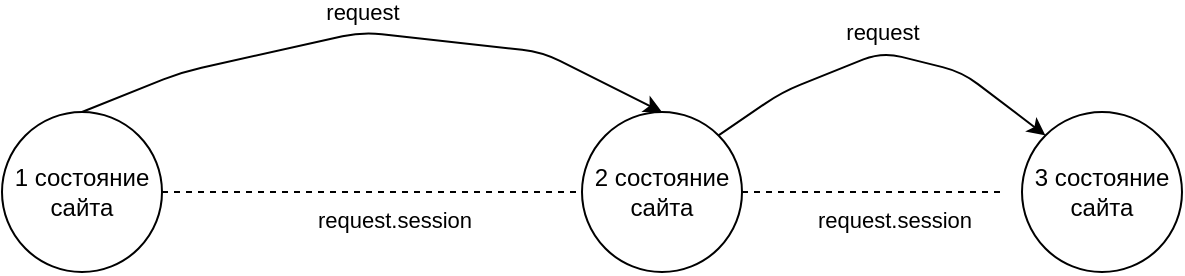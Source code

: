 <mxfile>
    <diagram id="dzWjHPRV0-g3cXjGTGcv" name="Страница 1">
        <mxGraphModel dx="572" dy="563" grid="1" gridSize="10" guides="1" tooltips="1" connect="1" arrows="1" fold="1" page="1" pageScale="1" pageWidth="827" pageHeight="1169" math="0" shadow="0">
            <root>
                <mxCell id="0"/>
                <mxCell id="1" parent="0"/>
                <mxCell id="4" style="edgeStyle=none;html=1;entryX=0.5;entryY=0;entryDx=0;entryDy=0;exitX=0.5;exitY=0;exitDx=0;exitDy=0;" edge="1" parent="1" source="2" target="3">
                    <mxGeometry relative="1" as="geometry">
                        <Array as="points">
                            <mxPoint x="150" y="210"/>
                            <mxPoint x="240" y="190"/>
                            <mxPoint x="330" y="200"/>
                        </Array>
                    </mxGeometry>
                </mxCell>
                <mxCell id="5" value="request" style="edgeLabel;html=1;align=center;verticalAlign=middle;resizable=0;points=[];" vertex="1" connectable="0" parent="4">
                    <mxGeometry x="0.151" y="-1" relative="1" as="geometry">
                        <mxPoint x="-29" y="-14" as="offset"/>
                    </mxGeometry>
                </mxCell>
                <mxCell id="2" value="1 состояние сайта" style="ellipse;whiteSpace=wrap;html=1;aspect=fixed;" vertex="1" parent="1">
                    <mxGeometry x="60" y="230" width="80" height="80" as="geometry"/>
                </mxCell>
                <mxCell id="3" value="2 состояние сайта" style="ellipse;whiteSpace=wrap;html=1;aspect=fixed;" vertex="1" parent="1">
                    <mxGeometry x="350" y="230" width="80" height="80" as="geometry"/>
                </mxCell>
                <mxCell id="6" value="request.session" style="edgeLabel;html=1;align=center;verticalAlign=middle;resizable=0;points=[];" vertex="1" connectable="0" parent="1">
                    <mxGeometry x="249.998" y="259.995" as="geometry">
                        <mxPoint x="6" y="24" as="offset"/>
                    </mxGeometry>
                </mxCell>
                <mxCell id="7" value="" style="endArrow=none;dashed=1;html=1;exitX=1;exitY=0.5;exitDx=0;exitDy=0;entryX=0;entryY=0.5;entryDx=0;entryDy=0;" edge="1" parent="1" source="2" target="3">
                    <mxGeometry width="50" height="50" relative="1" as="geometry">
                        <mxPoint x="270" y="310" as="sourcePoint"/>
                        <mxPoint x="320" y="260" as="targetPoint"/>
                        <Array as="points"/>
                    </mxGeometry>
                </mxCell>
                <mxCell id="8" value="3 состояние сайта" style="ellipse;whiteSpace=wrap;html=1;aspect=fixed;" vertex="1" parent="1">
                    <mxGeometry x="570" y="230" width="80" height="80" as="geometry"/>
                </mxCell>
                <mxCell id="9" value="" style="endArrow=none;dashed=1;html=1;exitX=1;exitY=0.5;exitDx=0;exitDy=0;" edge="1" parent="1" source="3">
                    <mxGeometry width="50" height="50" relative="1" as="geometry">
                        <mxPoint x="430" y="269.5" as="sourcePoint"/>
                        <mxPoint x="560" y="270" as="targetPoint"/>
                        <Array as="points"/>
                    </mxGeometry>
                </mxCell>
                <mxCell id="10" value="request.session" style="edgeLabel;html=1;align=center;verticalAlign=middle;resizable=0;points=[];" vertex="1" connectable="0" parent="1">
                    <mxGeometry x="499.998" y="259.995" as="geometry">
                        <mxPoint x="6" y="24" as="offset"/>
                    </mxGeometry>
                </mxCell>
                <mxCell id="12" style="edgeStyle=none;html=1;entryX=0;entryY=0;entryDx=0;entryDy=0;exitX=1;exitY=0;exitDx=0;exitDy=0;" edge="1" parent="1" source="3" target="8">
                    <mxGeometry relative="1" as="geometry">
                        <mxPoint x="400" y="200" as="sourcePoint"/>
                        <mxPoint x="690" y="200" as="targetPoint"/>
                        <Array as="points">
                            <mxPoint x="450" y="220"/>
                            <mxPoint x="500" y="200"/>
                            <mxPoint x="540" y="210"/>
                        </Array>
                    </mxGeometry>
                </mxCell>
                <mxCell id="13" value="request" style="edgeLabel;html=1;align=center;verticalAlign=middle;resizable=0;points=[];" vertex="1" connectable="0" parent="12">
                    <mxGeometry x="0.151" y="-1" relative="1" as="geometry">
                        <mxPoint x="-14" y="-15" as="offset"/>
                    </mxGeometry>
                </mxCell>
            </root>
        </mxGraphModel>
    </diagram>
</mxfile>